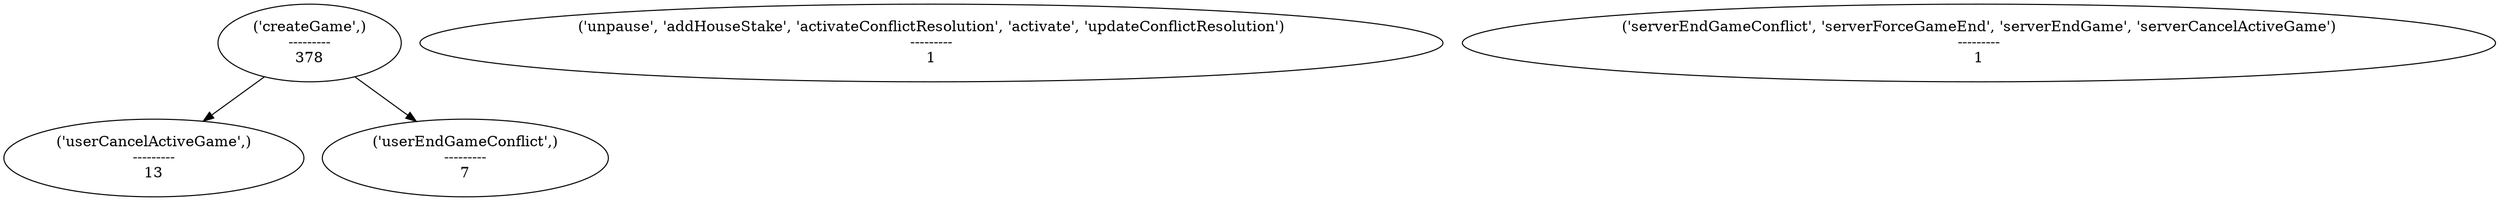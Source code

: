 strict digraph  {
"('createGame',)\n---------\n378";
"('userCancelActiveGame',)\n---------\n13";
"('userEndGameConflict',)\n---------\n7";
"('unpause', 'addHouseStake', 'activateConflictResolution', 'activate', 'updateConflictResolution')\n---------\n1";
"('serverEndGameConflict', 'serverForceGameEnd', 'serverEndGame', 'serverCancelActiveGame')\n---------\n1";
"('createGame',)\n---------\n378" -> "('userCancelActiveGame',)\n---------\n13";
"('createGame',)\n---------\n378" -> "('userEndGameConflict',)\n---------\n7";
}
